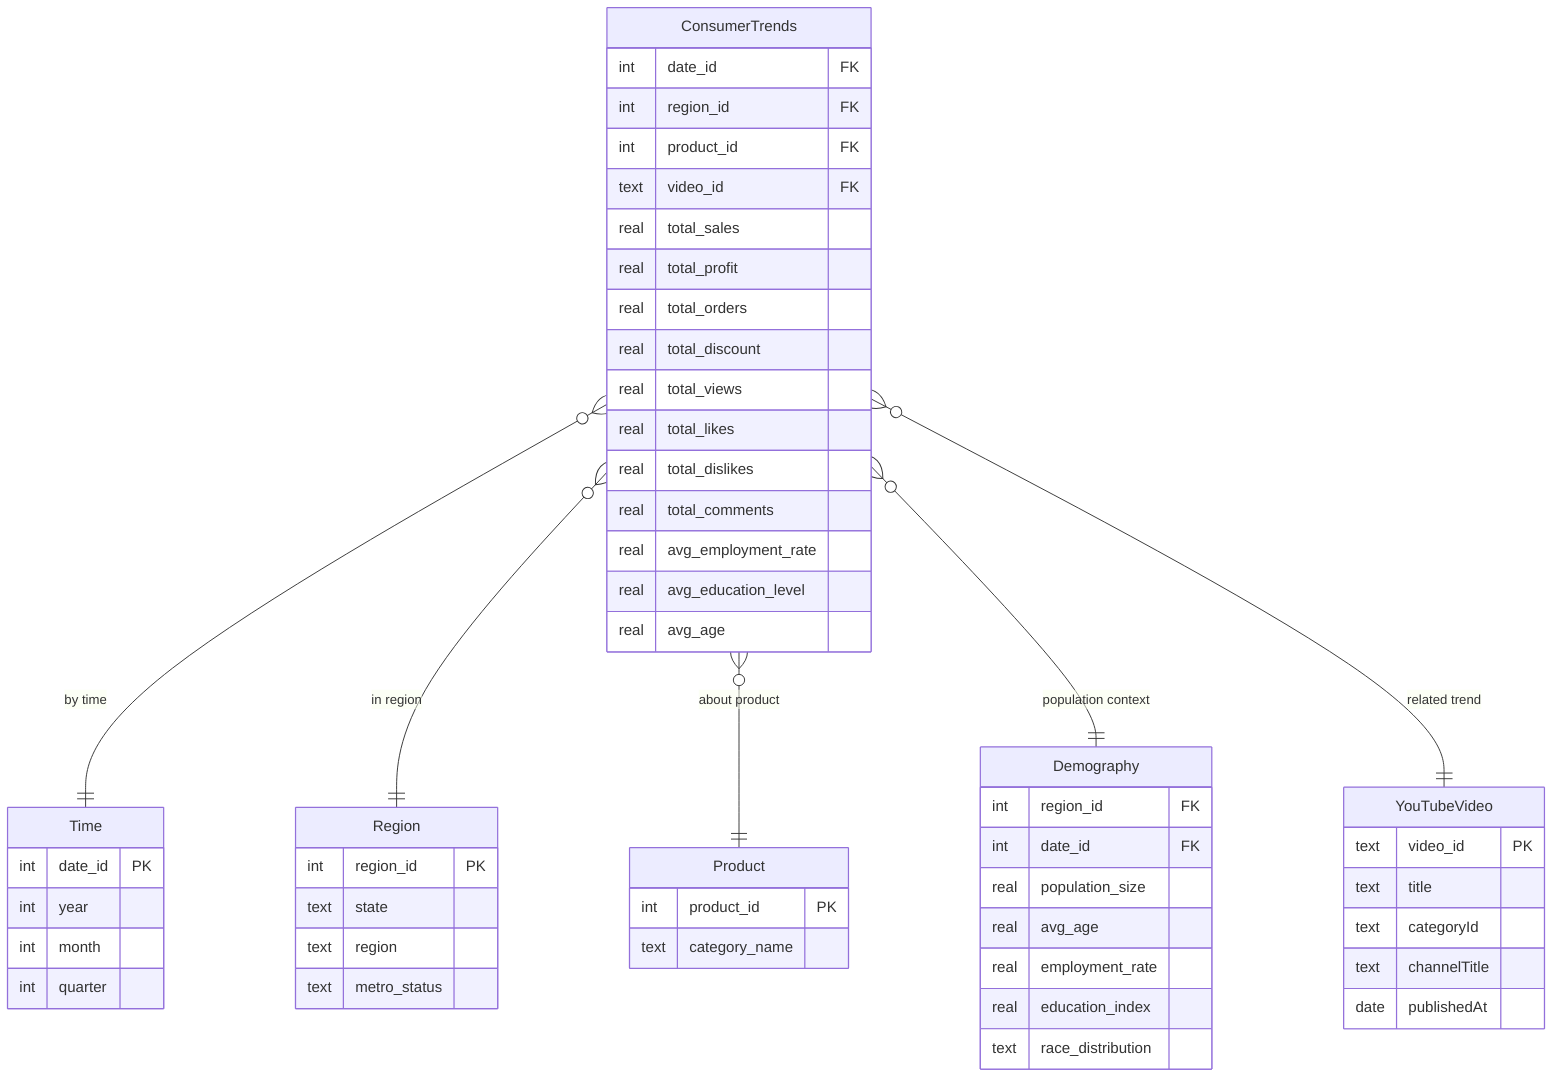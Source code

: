 erDiagram
    ConsumerTrends {
        int date_id FK
        int region_id FK
        int product_id FK
        text video_id FK
        real total_sales
        real total_profit
        real total_orders
        real total_discount
        real total_views
        real total_likes
        real total_dislikes
        real total_comments
        real avg_employment_rate
        real avg_education_level
        real avg_age
    }

    Time {
        int date_id PK
        int year
        int month
        int quarter
    }

    Region {
        int region_id PK
        text state
        text region
        text metro_status
    }

    Product {
        int product_id PK
        text category_name
    }

    Demography {
        int region_id FK
        int date_id FK
        real population_size
        real avg_age
        real employment_rate
        real education_index
        text race_distribution
    }

    YouTubeVideo {
        text video_id PK
        text title
        text categoryId
        text channelTitle
        date publishedAt
    }

    ConsumerTrends }o--|| Time : "by time"
    ConsumerTrends }o--|| Region : "in region"
    ConsumerTrends }o--|| Product : "about product"
    ConsumerTrends }o--|| Demography : "population context"
    ConsumerTrends }o--|| YouTubeVideo : "related trend"